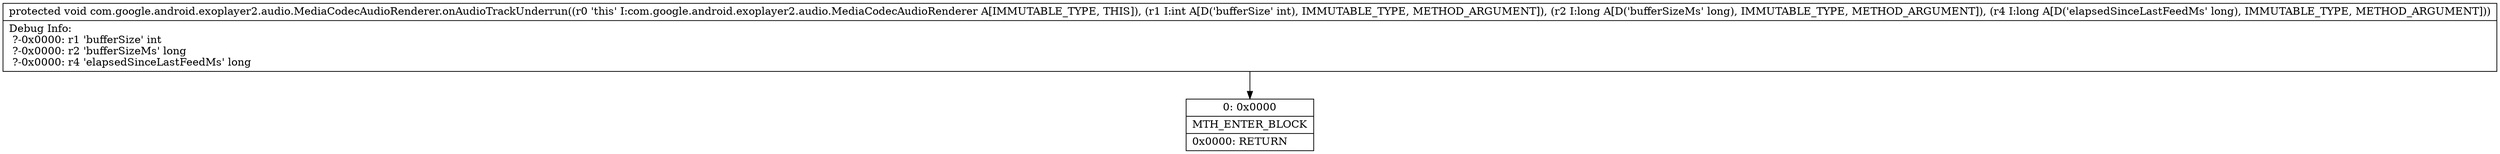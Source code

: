 digraph "CFG forcom.google.android.exoplayer2.audio.MediaCodecAudioRenderer.onAudioTrackUnderrun(IJJ)V" {
Node_0 [shape=record,label="{0\:\ 0x0000|MTH_ENTER_BLOCK\l|0x0000: RETURN   \l}"];
MethodNode[shape=record,label="{protected void com.google.android.exoplayer2.audio.MediaCodecAudioRenderer.onAudioTrackUnderrun((r0 'this' I:com.google.android.exoplayer2.audio.MediaCodecAudioRenderer A[IMMUTABLE_TYPE, THIS]), (r1 I:int A[D('bufferSize' int), IMMUTABLE_TYPE, METHOD_ARGUMENT]), (r2 I:long A[D('bufferSizeMs' long), IMMUTABLE_TYPE, METHOD_ARGUMENT]), (r4 I:long A[D('elapsedSinceLastFeedMs' long), IMMUTABLE_TYPE, METHOD_ARGUMENT]))  | Debug Info:\l  ?\-0x0000: r1 'bufferSize' int\l  ?\-0x0000: r2 'bufferSizeMs' long\l  ?\-0x0000: r4 'elapsedSinceLastFeedMs' long\l}"];
MethodNode -> Node_0;
}

